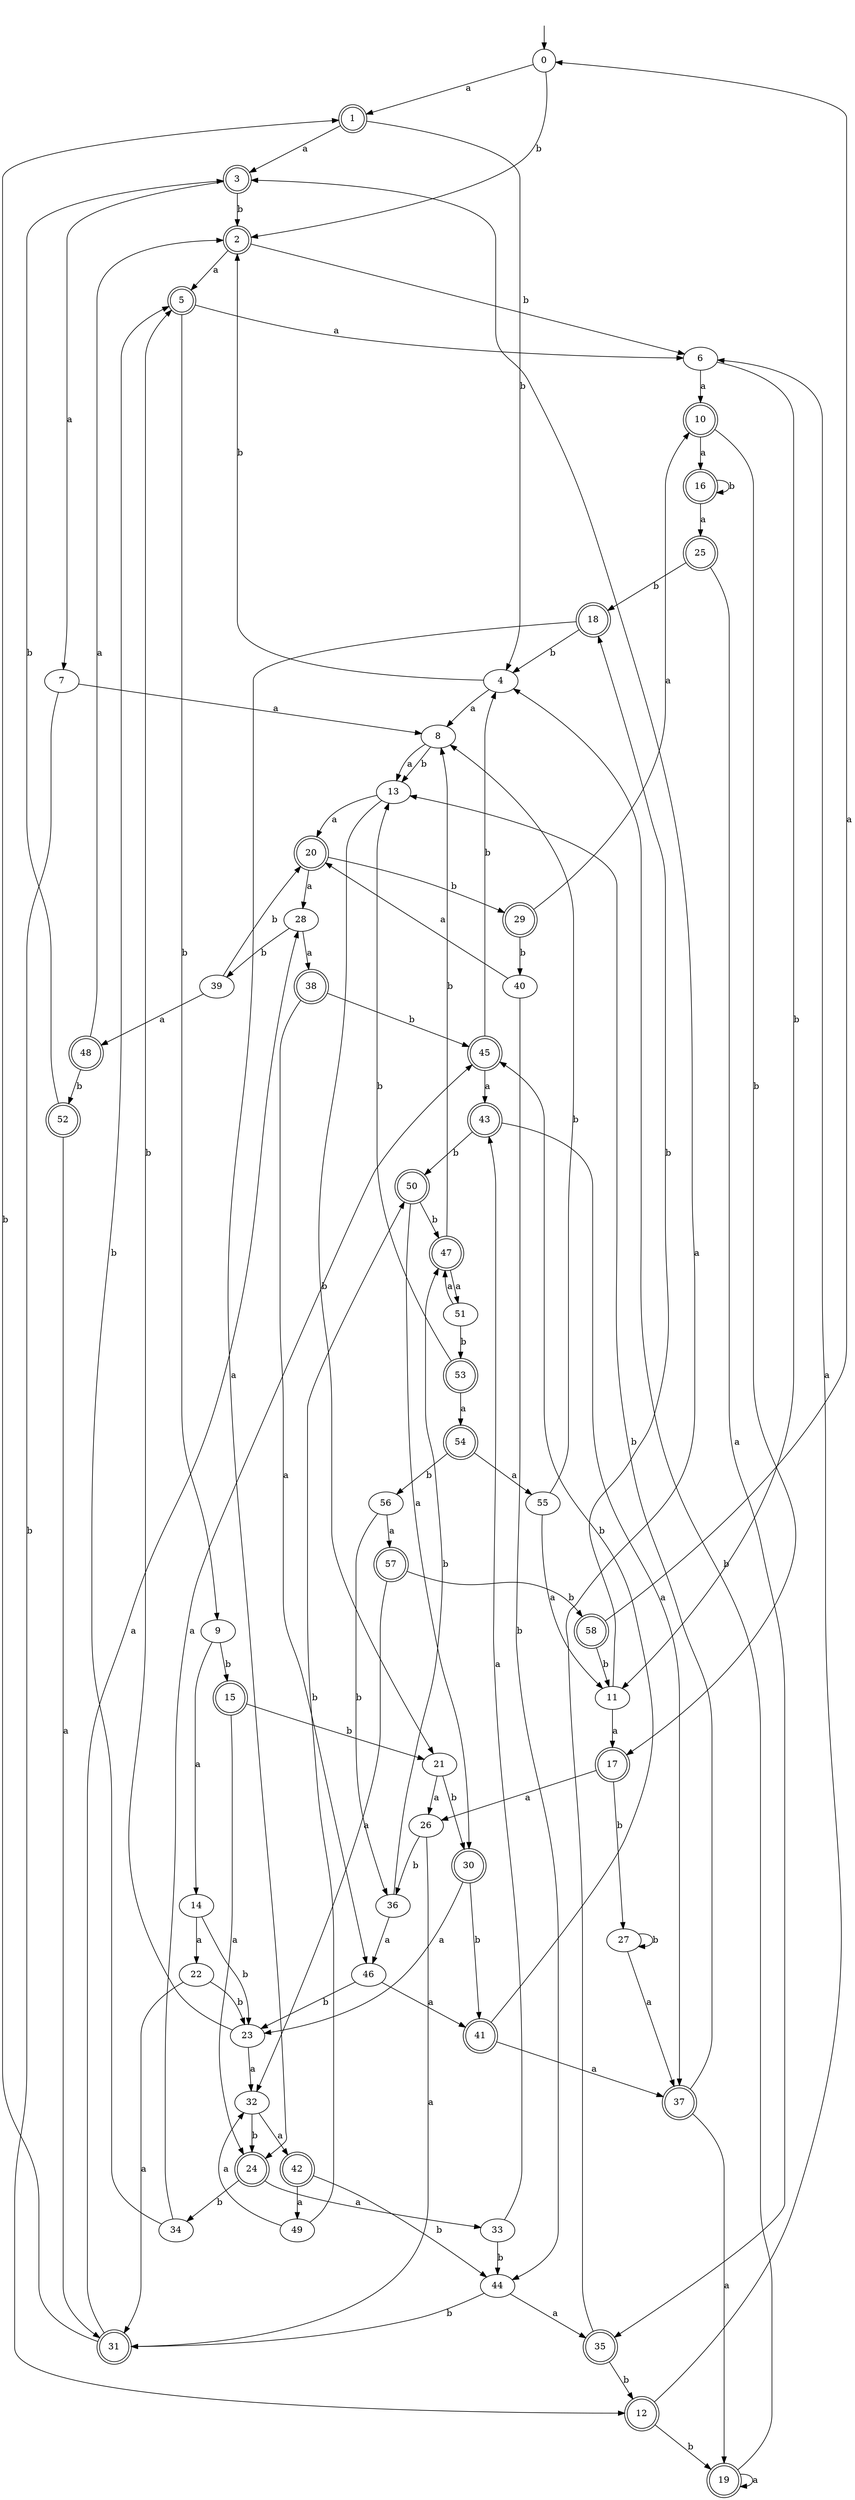 digraph RandomDFA {
  __start0 [label="", shape=none];
  __start0 -> 0 [label=""];
  0 [shape=circle]
  0 -> 1 [label="a"]
  0 -> 2 [label="b"]
  1 [shape=doublecircle]
  1 -> 3 [label="a"]
  1 -> 4 [label="b"]
  2 [shape=doublecircle]
  2 -> 5 [label="a"]
  2 -> 6 [label="b"]
  3 [shape=doublecircle]
  3 -> 7 [label="a"]
  3 -> 2 [label="b"]
  4
  4 -> 8 [label="a"]
  4 -> 2 [label="b"]
  5 [shape=doublecircle]
  5 -> 6 [label="a"]
  5 -> 9 [label="b"]
  6
  6 -> 10 [label="a"]
  6 -> 11 [label="b"]
  7
  7 -> 8 [label="a"]
  7 -> 12 [label="b"]
  8
  8 -> 13 [label="a"]
  8 -> 13 [label="b"]
  9
  9 -> 14 [label="a"]
  9 -> 15 [label="b"]
  10 [shape=doublecircle]
  10 -> 16 [label="a"]
  10 -> 17 [label="b"]
  11
  11 -> 17 [label="a"]
  11 -> 18 [label="b"]
  12 [shape=doublecircle]
  12 -> 6 [label="a"]
  12 -> 19 [label="b"]
  13
  13 -> 20 [label="a"]
  13 -> 21 [label="b"]
  14
  14 -> 22 [label="a"]
  14 -> 23 [label="b"]
  15 [shape=doublecircle]
  15 -> 24 [label="a"]
  15 -> 21 [label="b"]
  16 [shape=doublecircle]
  16 -> 25 [label="a"]
  16 -> 16 [label="b"]
  17 [shape=doublecircle]
  17 -> 26 [label="a"]
  17 -> 27 [label="b"]
  18 [shape=doublecircle]
  18 -> 24 [label="a"]
  18 -> 4 [label="b"]
  19 [shape=doublecircle]
  19 -> 19 [label="a"]
  19 -> 4 [label="b"]
  20 [shape=doublecircle]
  20 -> 28 [label="a"]
  20 -> 29 [label="b"]
  21
  21 -> 26 [label="a"]
  21 -> 30 [label="b"]
  22
  22 -> 31 [label="a"]
  22 -> 23 [label="b"]
  23
  23 -> 32 [label="a"]
  23 -> 5 [label="b"]
  24 [shape=doublecircle]
  24 -> 33 [label="a"]
  24 -> 34 [label="b"]
  25 [shape=doublecircle]
  25 -> 35 [label="a"]
  25 -> 18 [label="b"]
  26
  26 -> 31 [label="a"]
  26 -> 36 [label="b"]
  27
  27 -> 37 [label="a"]
  27 -> 27 [label="b"]
  28
  28 -> 38 [label="a"]
  28 -> 39 [label="b"]
  29 [shape=doublecircle]
  29 -> 10 [label="a"]
  29 -> 40 [label="b"]
  30 [shape=doublecircle]
  30 -> 23 [label="a"]
  30 -> 41 [label="b"]
  31 [shape=doublecircle]
  31 -> 28 [label="a"]
  31 -> 1 [label="b"]
  32
  32 -> 42 [label="a"]
  32 -> 24 [label="b"]
  33
  33 -> 43 [label="a"]
  33 -> 44 [label="b"]
  34
  34 -> 45 [label="a"]
  34 -> 5 [label="b"]
  35 [shape=doublecircle]
  35 -> 3 [label="a"]
  35 -> 12 [label="b"]
  36
  36 -> 46 [label="a"]
  36 -> 47 [label="b"]
  37 [shape=doublecircle]
  37 -> 19 [label="a"]
  37 -> 13 [label="b"]
  38 [shape=doublecircle]
  38 -> 46 [label="a"]
  38 -> 45 [label="b"]
  39
  39 -> 48 [label="a"]
  39 -> 20 [label="b"]
  40
  40 -> 20 [label="a"]
  40 -> 44 [label="b"]
  41 [shape=doublecircle]
  41 -> 37 [label="a"]
  41 -> 45 [label="b"]
  42 [shape=doublecircle]
  42 -> 49 [label="a"]
  42 -> 44 [label="b"]
  43 [shape=doublecircle]
  43 -> 37 [label="a"]
  43 -> 50 [label="b"]
  44
  44 -> 35 [label="a"]
  44 -> 31 [label="b"]
  45 [shape=doublecircle]
  45 -> 43 [label="a"]
  45 -> 4 [label="b"]
  46
  46 -> 41 [label="a"]
  46 -> 23 [label="b"]
  47 [shape=doublecircle]
  47 -> 51 [label="a"]
  47 -> 8 [label="b"]
  48 [shape=doublecircle]
  48 -> 2 [label="a"]
  48 -> 52 [label="b"]
  49
  49 -> 32 [label="a"]
  49 -> 50 [label="b"]
  50 [shape=doublecircle]
  50 -> 30 [label="a"]
  50 -> 47 [label="b"]
  51
  51 -> 47 [label="a"]
  51 -> 53 [label="b"]
  52 [shape=doublecircle]
  52 -> 31 [label="a"]
  52 -> 3 [label="b"]
  53 [shape=doublecircle]
  53 -> 54 [label="a"]
  53 -> 13 [label="b"]
  54 [shape=doublecircle]
  54 -> 55 [label="a"]
  54 -> 56 [label="b"]
  55
  55 -> 11 [label="a"]
  55 -> 8 [label="b"]
  56
  56 -> 57 [label="a"]
  56 -> 36 [label="b"]
  57 [shape=doublecircle]
  57 -> 32 [label="a"]
  57 -> 58 [label="b"]
  58 [shape=doublecircle]
  58 -> 0 [label="a"]
  58 -> 11 [label="b"]
}
